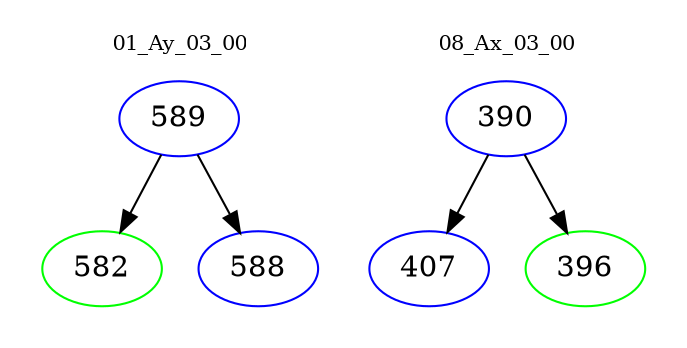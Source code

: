 digraph{
subgraph cluster_0 {
color = white
label = "01_Ay_03_00";
fontsize=10;
T0_589 [label="589", color="blue"]
T0_589 -> T0_582 [color="black"]
T0_582 [label="582", color="green"]
T0_589 -> T0_588 [color="black"]
T0_588 [label="588", color="blue"]
}
subgraph cluster_1 {
color = white
label = "08_Ax_03_00";
fontsize=10;
T1_390 [label="390", color="blue"]
T1_390 -> T1_407 [color="black"]
T1_407 [label="407", color="blue"]
T1_390 -> T1_396 [color="black"]
T1_396 [label="396", color="green"]
}
}
